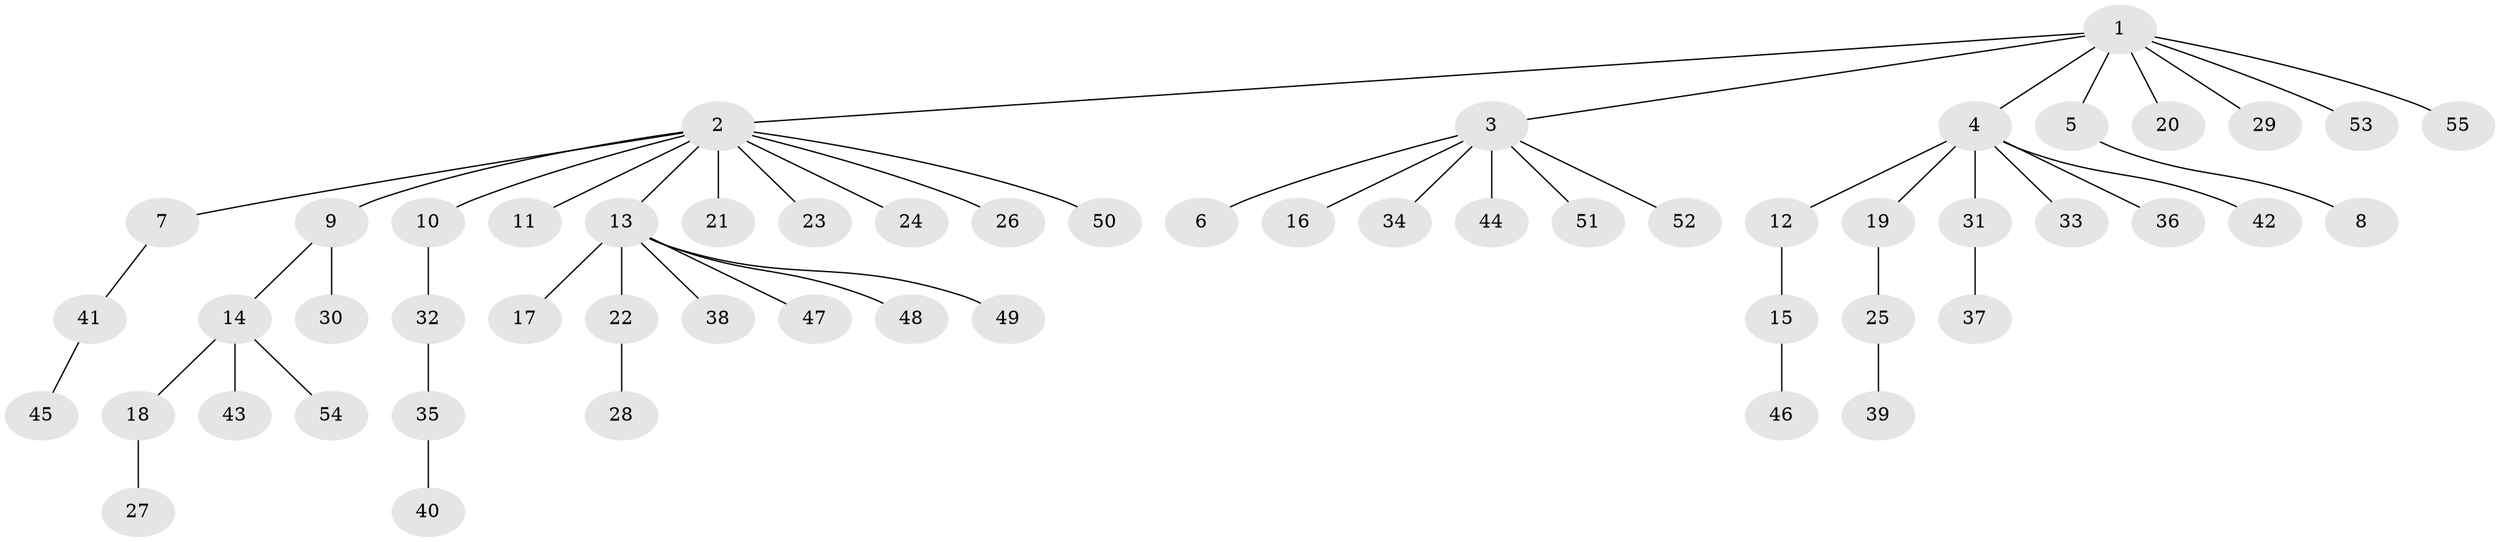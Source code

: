 // Generated by graph-tools (version 1.1) at 2025/26/03/09/25 03:26:00]
// undirected, 55 vertices, 54 edges
graph export_dot {
graph [start="1"]
  node [color=gray90,style=filled];
  1;
  2;
  3;
  4;
  5;
  6;
  7;
  8;
  9;
  10;
  11;
  12;
  13;
  14;
  15;
  16;
  17;
  18;
  19;
  20;
  21;
  22;
  23;
  24;
  25;
  26;
  27;
  28;
  29;
  30;
  31;
  32;
  33;
  34;
  35;
  36;
  37;
  38;
  39;
  40;
  41;
  42;
  43;
  44;
  45;
  46;
  47;
  48;
  49;
  50;
  51;
  52;
  53;
  54;
  55;
  1 -- 2;
  1 -- 3;
  1 -- 4;
  1 -- 5;
  1 -- 20;
  1 -- 29;
  1 -- 53;
  1 -- 55;
  2 -- 7;
  2 -- 9;
  2 -- 10;
  2 -- 11;
  2 -- 13;
  2 -- 21;
  2 -- 23;
  2 -- 24;
  2 -- 26;
  2 -- 50;
  3 -- 6;
  3 -- 16;
  3 -- 34;
  3 -- 44;
  3 -- 51;
  3 -- 52;
  4 -- 12;
  4 -- 19;
  4 -- 31;
  4 -- 33;
  4 -- 36;
  4 -- 42;
  5 -- 8;
  7 -- 41;
  9 -- 14;
  9 -- 30;
  10 -- 32;
  12 -- 15;
  13 -- 17;
  13 -- 22;
  13 -- 38;
  13 -- 47;
  13 -- 48;
  13 -- 49;
  14 -- 18;
  14 -- 43;
  14 -- 54;
  15 -- 46;
  18 -- 27;
  19 -- 25;
  22 -- 28;
  25 -- 39;
  31 -- 37;
  32 -- 35;
  35 -- 40;
  41 -- 45;
}
